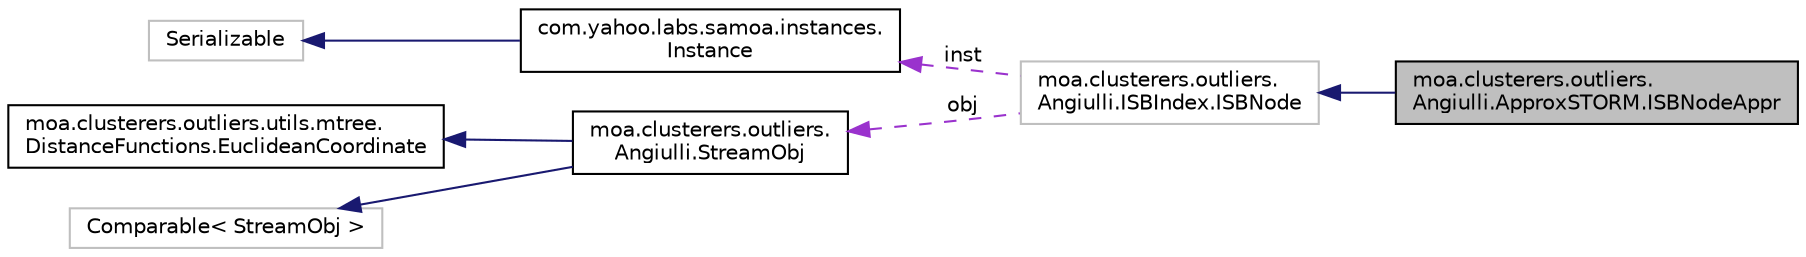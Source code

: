 digraph "moa.clusterers.outliers.Angiulli.ApproxSTORM.ISBNodeAppr"
{
 // LATEX_PDF_SIZE
  edge [fontname="Helvetica",fontsize="10",labelfontname="Helvetica",labelfontsize="10"];
  node [fontname="Helvetica",fontsize="10",shape=record];
  rankdir="LR";
  Node1 [label="moa.clusterers.outliers.\lAngiulli.ApproxSTORM.ISBNodeAppr",height=0.2,width=0.4,color="black", fillcolor="grey75", style="filled", fontcolor="black",tooltip=" "];
  Node2 -> Node1 [dir="back",color="midnightblue",fontsize="10",style="solid"];
  Node2 [label="moa.clusterers.outliers.\lAngiulli.ISBIndex.ISBNode",height=0.2,width=0.4,color="grey75", fillcolor="white", style="filled",tooltip=" "];
  Node3 -> Node2 [dir="back",color="darkorchid3",fontsize="10",style="dashed",label=" inst" ];
  Node3 [label="com.yahoo.labs.samoa.instances.\lInstance",height=0.2,width=0.4,color="black", fillcolor="white", style="filled",URL="$interfacecom_1_1yahoo_1_1labs_1_1samoa_1_1instances_1_1_instance.html",tooltip=" "];
  Node4 -> Node3 [dir="back",color="midnightblue",fontsize="10",style="solid"];
  Node4 [label="Serializable",height=0.2,width=0.4,color="grey75", fillcolor="white", style="filled",tooltip=" "];
  Node5 -> Node2 [dir="back",color="darkorchid3",fontsize="10",style="dashed",label=" obj" ];
  Node5 [label="moa.clusterers.outliers.\lAngiulli.StreamObj",height=0.2,width=0.4,color="black", fillcolor="white", style="filled",URL="$classmoa_1_1clusterers_1_1outliers_1_1_angiulli_1_1_stream_obj.html",tooltip=" "];
  Node6 -> Node5 [dir="back",color="midnightblue",fontsize="10",style="solid"];
  Node6 [label="moa.clusterers.outliers.utils.mtree.\lDistanceFunctions.EuclideanCoordinate",height=0.2,width=0.4,color="black", fillcolor="white", style="filled",URL="$interfacemoa_1_1clusterers_1_1outliers_1_1utils_1_1mtree_1_1_distance_functions_1_1_euclidean_coordinate.html",tooltip=" "];
  Node7 -> Node5 [dir="back",color="midnightblue",fontsize="10",style="solid"];
  Node7 [label="Comparable\< StreamObj \>",height=0.2,width=0.4,color="grey75", fillcolor="white", style="filled",tooltip=" "];
}
